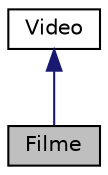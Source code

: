 digraph "Filme"
{
  edge [fontname="Helvetica",fontsize="10",labelfontname="Helvetica",labelfontsize="10"];
  node [fontname="Helvetica",fontsize="10",shape=record];
  Node1 [label="Filme",height=0.2,width=0.4,color="black", fillcolor="grey75", style="filled", fontcolor="black"];
  Node2 -> Node1 [dir="back",color="midnightblue",fontsize="10",style="solid"];
  Node2 [label="Video",height=0.2,width=0.4,color="black", fillcolor="white", style="filled",URL="$classVideo.html",tooltip="Classe que representa um Video. Pai das classes Documentario e Filme. "];
}
